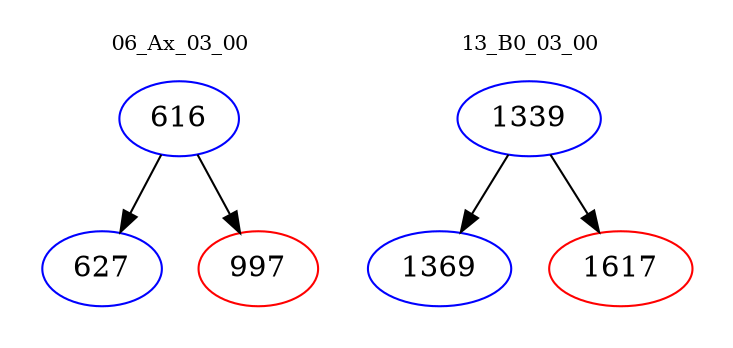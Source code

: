 digraph{
subgraph cluster_0 {
color = white
label = "06_Ax_03_00";
fontsize=10;
T0_616 [label="616", color="blue"]
T0_616 -> T0_627 [color="black"]
T0_627 [label="627", color="blue"]
T0_616 -> T0_997 [color="black"]
T0_997 [label="997", color="red"]
}
subgraph cluster_1 {
color = white
label = "13_B0_03_00";
fontsize=10;
T1_1339 [label="1339", color="blue"]
T1_1339 -> T1_1369 [color="black"]
T1_1369 [label="1369", color="blue"]
T1_1339 -> T1_1617 [color="black"]
T1_1617 [label="1617", color="red"]
}
}
